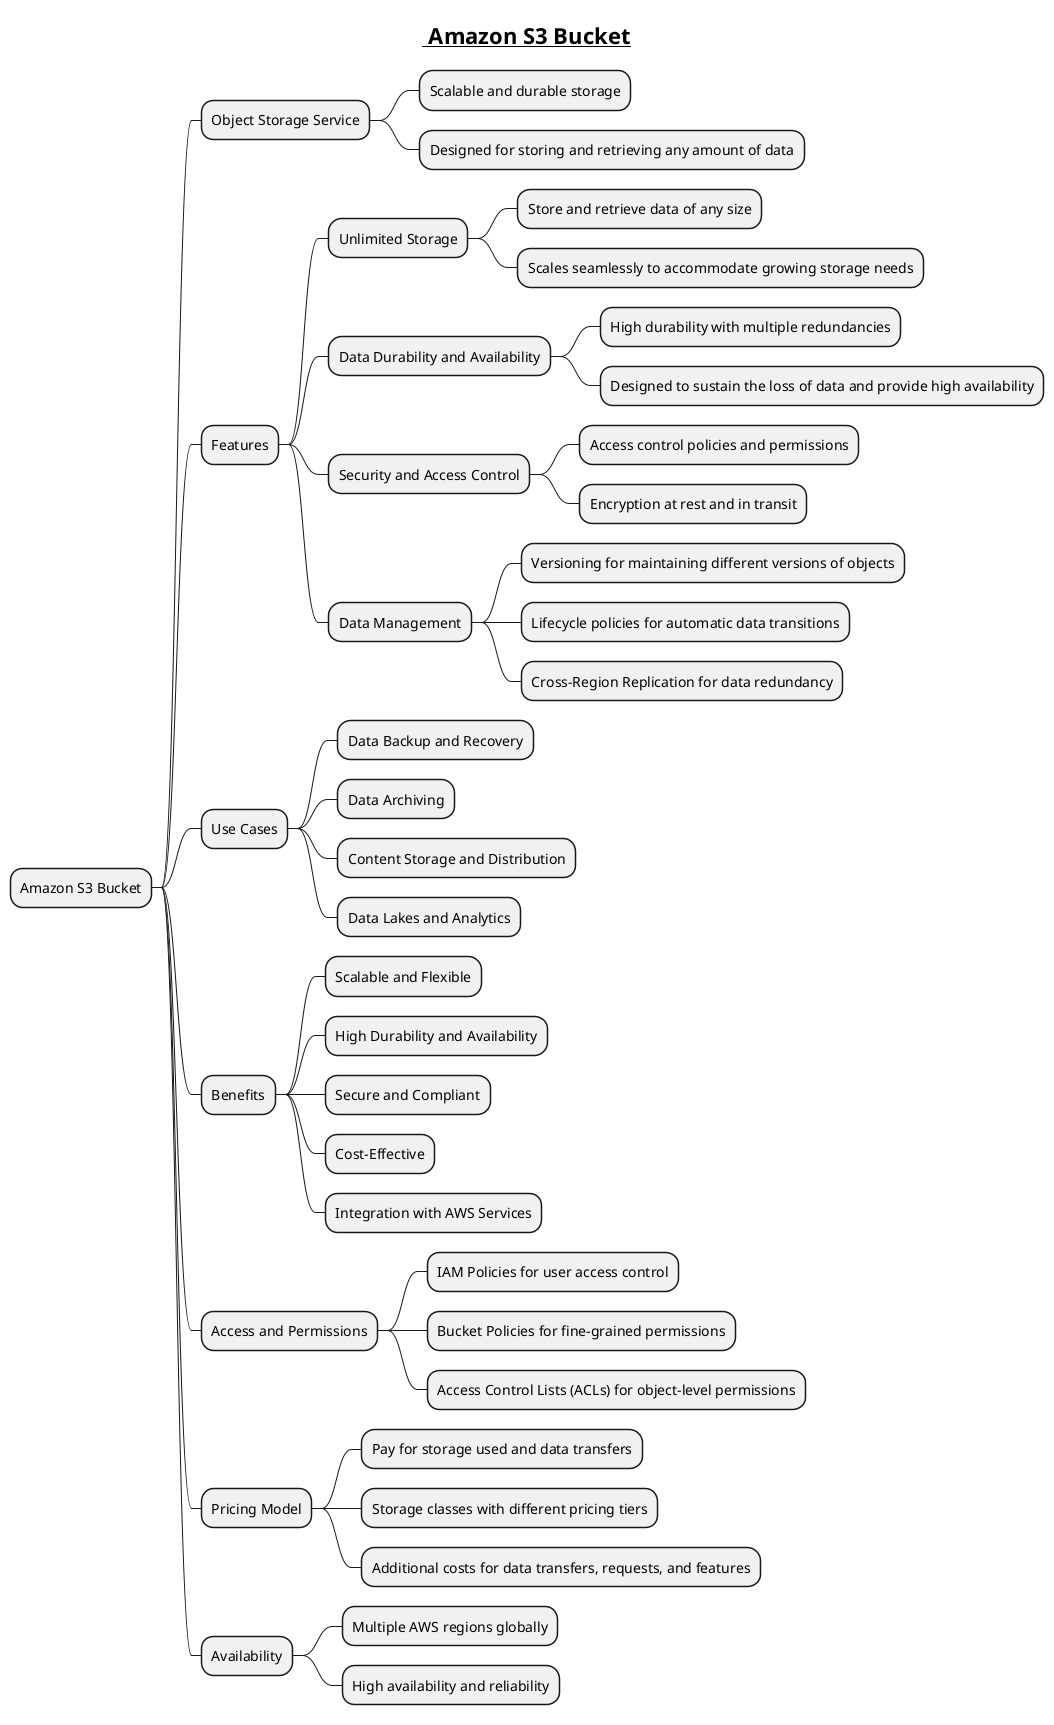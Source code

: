 @startmindmap

title =__ Amazon S3 Bucket__

* Amazon S3 Bucket
** Object Storage Service
*** Scalable and durable storage
*** Designed for storing and retrieving any amount of data
** Features
*** Unlimited Storage
**** Store and retrieve data of any size
**** Scales seamlessly to accommodate growing storage needs
*** Data Durability and Availability
**** High durability with multiple redundancies
**** Designed to sustain the loss of data and provide high availability
*** Security and Access Control
**** Access control policies and permissions
**** Encryption at rest and in transit
*** Data Management
**** Versioning for maintaining different versions of objects
**** Lifecycle policies for automatic data transitions
**** Cross-Region Replication for data redundancy
** Use Cases
*** Data Backup and Recovery
*** Data Archiving
*** Content Storage and Distribution
*** Data Lakes and Analytics
** Benefits
*** Scalable and Flexible
*** High Durability and Availability
*** Secure and Compliant
*** Cost-Effective
*** Integration with AWS Services
** Access and Permissions
*** IAM Policies for user access control
*** Bucket Policies for fine-grained permissions
*** Access Control Lists (ACLs) for object-level permissions
** Pricing Model
*** Pay for storage used and data transfers
*** Storage classes with different pricing tiers
*** Additional costs for data transfers, requests, and features
** Availability
*** Multiple AWS regions globally
*** High availability and reliability

@endmindmap
